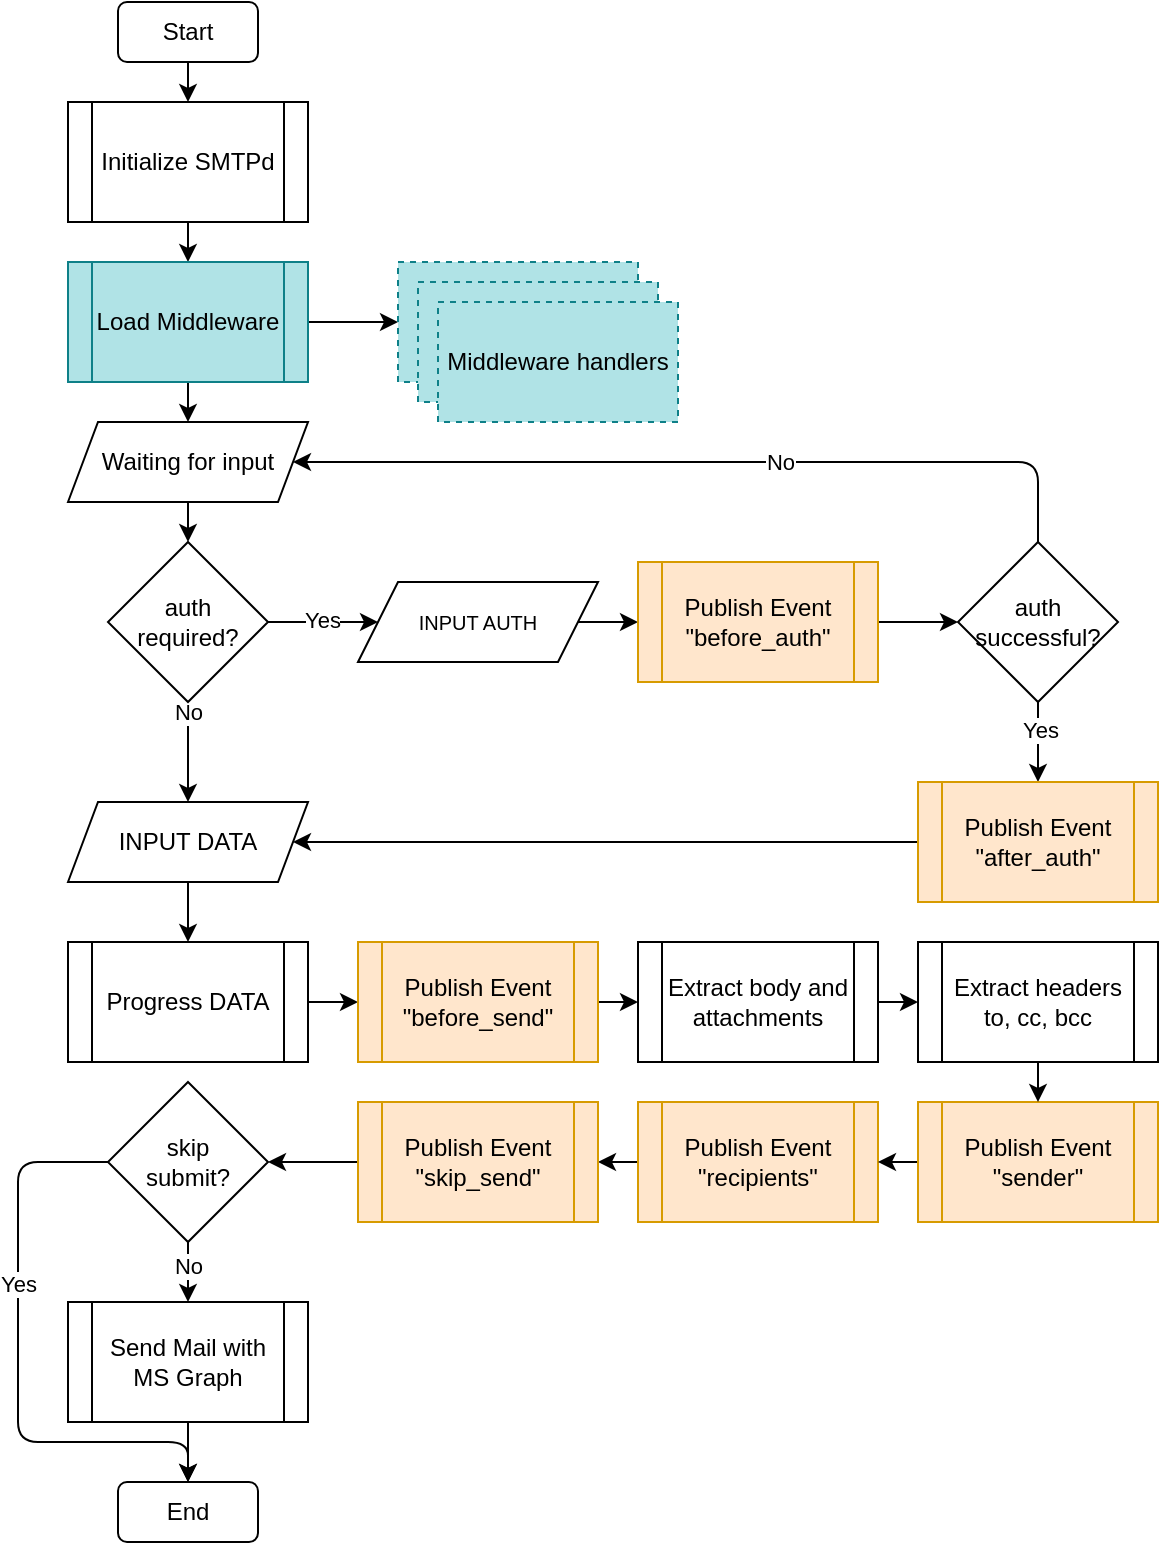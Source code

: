 <mxfile scale="1" border="20">
    <diagram id="ZXEy_okIubqBB3eVG5TF" name="Page-1">
        <mxGraphModel dx="1017" dy="816" grid="1" gridSize="10" guides="1" tooltips="1" connect="1" arrows="1" fold="1" page="1" pageScale="1" pageWidth="800" pageHeight="800" math="0" shadow="0">
            <root>
                <mxCell id="0"/>
                <mxCell id="1" parent="0"/>
                <mxCell id="5" value="" style="edgeStyle=none;html=1;strokeColor=default;" parent="1" source="2" target="4" edge="1">
                    <mxGeometry relative="1" as="geometry"/>
                </mxCell>
                <mxCell id="2" value="Start" style="rounded=1;whiteSpace=wrap;html=1;" parent="1" vertex="1">
                    <mxGeometry x="80" y="20" width="70" height="30" as="geometry"/>
                </mxCell>
                <mxCell id="3" value="End" style="rounded=1;whiteSpace=wrap;html=1;" parent="1" vertex="1">
                    <mxGeometry x="80" y="760" width="70" height="30" as="geometry"/>
                </mxCell>
                <mxCell id="7" value="" style="edgeStyle=none;html=1;entryX=0.5;entryY=0;entryDx=0;entryDy=0;strokeColor=default;" parent="1" source="4" target="15" edge="1">
                    <mxGeometry relative="1" as="geometry"/>
                </mxCell>
                <mxCell id="4" value="Initialize SMTPd" style="shape=process;whiteSpace=wrap;html=1;backgroundOutline=1;" parent="1" vertex="1">
                    <mxGeometry x="55" y="70" width="120" height="60" as="geometry"/>
                </mxCell>
                <mxCell id="36" value="" style="edgeStyle=none;html=1;" parent="1" source="6" target="13" edge="1">
                    <mxGeometry relative="1" as="geometry"/>
                </mxCell>
                <mxCell id="6" value="INPUT DATA" style="shape=parallelogram;perimeter=parallelogramPerimeter;whiteSpace=wrap;html=1;fixedSize=1;size=15;" parent="1" vertex="1">
                    <mxGeometry x="55" y="420" width="120" height="40" as="geometry"/>
                </mxCell>
                <mxCell id="74" value="" style="edgeStyle=none;html=1;" parent="1" source="13" target="73" edge="1">
                    <mxGeometry relative="1" as="geometry"/>
                </mxCell>
                <mxCell id="13" value="Progress DATA" style="shape=process;whiteSpace=wrap;html=1;backgroundOutline=1;" parent="1" vertex="1">
                    <mxGeometry x="55" y="490" width="120" height="60" as="geometry"/>
                </mxCell>
                <mxCell id="17" value="" style="edgeStyle=none;html=1;entryX=0.5;entryY=0;entryDx=0;entryDy=0;" parent="1" source="15" target="52" edge="1">
                    <mxGeometry relative="1" as="geometry"/>
                </mxCell>
                <mxCell id="113" style="edgeStyle=none;html=1;entryX=0;entryY=0.5;entryDx=0;entryDy=0;" parent="1" source="15" target="97" edge="1">
                    <mxGeometry relative="1" as="geometry"/>
                </mxCell>
                <mxCell id="15" value="Load Middleware" style="shape=process;whiteSpace=wrap;html=1;backgroundOutline=1;fillColor=#b0e3e6;strokeColor=#0e8088;" parent="1" vertex="1">
                    <mxGeometry x="55" y="150" width="120" height="60" as="geometry"/>
                </mxCell>
                <mxCell id="23" value="" style="edgeStyle=none;html=1;" parent="1" source="21" target="22" edge="1">
                    <mxGeometry relative="1" as="geometry"/>
                </mxCell>
                <mxCell id="24" value="Yes" style="edgeLabel;html=1;align=center;verticalAlign=middle;resizable=0;points=[];" parent="23" vertex="1" connectable="0">
                    <mxGeometry x="-0.024" y="1" relative="1" as="geometry">
                        <mxPoint as="offset"/>
                    </mxGeometry>
                </mxCell>
                <mxCell id="26" value="" style="edgeStyle=none;html=1;" parent="1" source="21" target="6" edge="1">
                    <mxGeometry relative="1" as="geometry"/>
                </mxCell>
                <mxCell id="27" value="No" style="edgeLabel;html=1;align=center;verticalAlign=middle;resizable=0;points=[];" parent="26" vertex="1" connectable="0">
                    <mxGeometry y="-3" relative="1" as="geometry">
                        <mxPoint x="3" y="-20" as="offset"/>
                    </mxGeometry>
                </mxCell>
                <mxCell id="21" value="auth&lt;br&gt;required?" style="rhombus;whiteSpace=wrap;html=1;fontSize=12;" parent="1" vertex="1">
                    <mxGeometry x="75" y="290" width="80" height="80" as="geometry"/>
                </mxCell>
                <mxCell id="61" value="" style="edgeStyle=none;html=1;" parent="1" source="22" target="60" edge="1">
                    <mxGeometry relative="1" as="geometry"/>
                </mxCell>
                <mxCell id="22" value="INPUT AUTH" style="shape=parallelogram;perimeter=parallelogramPerimeter;whiteSpace=wrap;html=1;fixedSize=1;fontSize=10;" parent="1" vertex="1">
                    <mxGeometry x="200" y="310" width="120" height="40" as="geometry"/>
                </mxCell>
                <mxCell id="65" value="" style="edgeStyle=none;html=1;entryX=1;entryY=0.5;entryDx=0;entryDy=0;" parent="1" source="29" target="52" edge="1">
                    <mxGeometry relative="1" as="geometry">
                        <mxPoint x="620" y="330" as="targetPoint"/>
                        <Array as="points">
                            <mxPoint x="540" y="250"/>
                        </Array>
                    </mxGeometry>
                </mxCell>
                <mxCell id="66" value="No" style="edgeLabel;html=1;align=center;verticalAlign=middle;resizable=0;points=[];" parent="65" vertex="1" connectable="0">
                    <mxGeometry x="-0.342" relative="1" as="geometry">
                        <mxPoint x="-34" as="offset"/>
                    </mxGeometry>
                </mxCell>
                <mxCell id="68" value="" style="edgeStyle=none;html=1;entryX=0.5;entryY=0;entryDx=0;entryDy=0;" parent="1" source="29" target="70" edge="1">
                    <mxGeometry relative="1" as="geometry">
                        <mxPoint x="540" y="410" as="targetPoint"/>
                    </mxGeometry>
                </mxCell>
                <mxCell id="69" value="Yes" style="edgeLabel;html=1;align=center;verticalAlign=middle;resizable=0;points=[];" parent="68" vertex="1" connectable="0">
                    <mxGeometry x="-0.292" y="1" relative="1" as="geometry">
                        <mxPoint as="offset"/>
                    </mxGeometry>
                </mxCell>
                <mxCell id="29" value="auth successful?" style="rhombus;whiteSpace=wrap;html=1;fontSize=12;spacing=2;" parent="1" vertex="1">
                    <mxGeometry x="500" y="290" width="80" height="80" as="geometry"/>
                </mxCell>
                <mxCell id="47" value="" style="edgeStyle=none;html=1;" parent="1" source="44" target="3" edge="1">
                    <mxGeometry relative="1" as="geometry"/>
                </mxCell>
                <mxCell id="44" value="Send Mail with MS Graph" style="shape=process;whiteSpace=wrap;html=1;backgroundOutline=1;" parent="1" vertex="1">
                    <mxGeometry x="55" y="670" width="120" height="60" as="geometry"/>
                </mxCell>
                <mxCell id="53" value="" style="edgeStyle=none;html=1;" parent="1" source="52" target="21" edge="1">
                    <mxGeometry relative="1" as="geometry"/>
                </mxCell>
                <mxCell id="52" value="Waiting for input" style="shape=parallelogram;perimeter=parallelogramPerimeter;whiteSpace=wrap;html=1;fixedSize=1;size=15;" parent="1" vertex="1">
                    <mxGeometry x="55" y="230" width="120" height="40" as="geometry"/>
                </mxCell>
                <mxCell id="64" value="" style="edgeStyle=none;html=1;entryX=0;entryY=0.5;entryDx=0;entryDy=0;" parent="1" source="60" target="29" edge="1">
                    <mxGeometry relative="1" as="geometry">
                        <mxPoint x="570" y="330" as="targetPoint"/>
                    </mxGeometry>
                </mxCell>
                <mxCell id="60" value="Publish Event&#xa;&quot;before_auth&quot;" style="shape=process;backgroundOutline=1;fontSize=12;fillColor=#ffe6cc;strokeColor=#d79b00;whiteSpace=wrap;fontColor=default;align=center;verticalAlign=middle;fontFamily=Helvetica;" parent="1" vertex="1">
                    <mxGeometry x="340" y="300" width="120" height="60" as="geometry"/>
                </mxCell>
                <mxCell id="72" style="edgeStyle=none;html=1;entryX=1;entryY=0.5;entryDx=0;entryDy=0;" parent="1" source="70" target="6" edge="1">
                    <mxGeometry relative="1" as="geometry"/>
                </mxCell>
                <mxCell id="70" value="Publish Event&#xa;&quot;after_auth&quot;" style="shape=process;whiteSpace=wrap;backgroundOutline=1;fontSize=12;fillColor=#ffe6cc;strokeColor=#d79b00;" parent="1" vertex="1">
                    <mxGeometry x="480" y="410" width="120" height="60" as="geometry"/>
                </mxCell>
                <mxCell id="83" value="" style="edgeStyle=none;html=1;" parent="1" source="73" target="82" edge="1">
                    <mxGeometry relative="1" as="geometry"/>
                </mxCell>
                <mxCell id="73" value="Publish Event&#xa;&quot;before_send&quot;" style="shape=process;whiteSpace=wrap;backgroundOutline=1;fillColor=#ffe6cc;strokeColor=#d79b00;" parent="1" vertex="1">
                    <mxGeometry x="200" y="490" width="120" height="60" as="geometry"/>
                </mxCell>
                <mxCell id="89" value="" style="edgeStyle=none;html=1;" parent="1" source="78" target="88" edge="1">
                    <mxGeometry relative="1" as="geometry"/>
                </mxCell>
                <mxCell id="78" value="Publish Event&#xa;&quot;recipients&quot;" style="shape=process;whiteSpace=wrap;backgroundOutline=1;fillColor=#ffe6cc;strokeColor=#d79b00;" parent="1" vertex="1">
                    <mxGeometry x="340" y="570" width="120" height="60" as="geometry"/>
                </mxCell>
                <mxCell id="87" value="" style="edgeStyle=none;html=1;" parent="1" source="76" target="78" edge="1">
                    <mxGeometry relative="1" as="geometry"/>
                </mxCell>
                <mxCell id="76" value="Publish Event&#xa;&quot;sender&quot;" style="shape=process;whiteSpace=wrap;backgroundOutline=1;fillColor=#ffe6cc;strokeColor=#d79b00;" parent="1" vertex="1">
                    <mxGeometry x="480" y="570" width="120" height="60" as="geometry"/>
                </mxCell>
                <mxCell id="85" value="" style="edgeStyle=none;html=1;" parent="1" source="82" target="84" edge="1">
                    <mxGeometry relative="1" as="geometry"/>
                </mxCell>
                <mxCell id="82" value="Extract body and attachments" style="shape=process;whiteSpace=wrap;html=1;backgroundOutline=1;" parent="1" vertex="1">
                    <mxGeometry x="340" y="490" width="120" height="60" as="geometry"/>
                </mxCell>
                <mxCell id="86" value="" style="edgeStyle=none;html=1;" parent="1" source="84" target="76" edge="1">
                    <mxGeometry relative="1" as="geometry"/>
                </mxCell>
                <mxCell id="84" value="Extract headers&lt;br&gt;to, cc, bcc" style="shape=process;whiteSpace=wrap;html=1;backgroundOutline=1;" parent="1" vertex="1">
                    <mxGeometry x="480" y="490" width="120" height="60" as="geometry"/>
                </mxCell>
                <mxCell id="91" value="" style="edgeStyle=none;html=1;" parent="1" source="88" target="90" edge="1">
                    <mxGeometry relative="1" as="geometry"/>
                </mxCell>
                <mxCell id="88" value="Publish Event&#xa;&quot;skip_send&quot;" style="shape=process;whiteSpace=wrap;backgroundOutline=1;fillColor=#ffe6cc;strokeColor=#d79b00;" parent="1" vertex="1">
                    <mxGeometry x="200" y="570" width="120" height="60" as="geometry"/>
                </mxCell>
                <mxCell id="92" value="" style="edgeStyle=none;html=1;" parent="1" source="90" target="44" edge="1">
                    <mxGeometry relative="1" as="geometry"/>
                </mxCell>
                <mxCell id="94" value="No" style="edgeLabel;html=1;align=center;verticalAlign=middle;resizable=0;points=[];" parent="92" vertex="1" connectable="0">
                    <mxGeometry x="-0.193" relative="1" as="geometry">
                        <mxPoint as="offset"/>
                    </mxGeometry>
                </mxCell>
                <mxCell id="95" style="edgeStyle=none;html=1;entryX=0.5;entryY=0;entryDx=0;entryDy=0;" parent="1" source="90" target="3" edge="1">
                    <mxGeometry relative="1" as="geometry">
                        <Array as="points">
                            <mxPoint x="30" y="600"/>
                            <mxPoint x="30" y="670"/>
                            <mxPoint x="30" y="740"/>
                            <mxPoint x="115" y="740"/>
                        </Array>
                    </mxGeometry>
                </mxCell>
                <mxCell id="96" value="Yes" style="edgeLabel;html=1;align=center;verticalAlign=middle;resizable=0;points=[];" parent="95" vertex="1" connectable="0">
                    <mxGeometry x="-0.347" relative="1" as="geometry">
                        <mxPoint y="11" as="offset"/>
                    </mxGeometry>
                </mxCell>
                <mxCell id="90" value="skip&lt;br&gt;submit?" style="rhombus;whiteSpace=wrap;html=1;fontSize=12;spacing=4;" parent="1" vertex="1">
                    <mxGeometry x="75" y="560" width="80" height="80" as="geometry"/>
                </mxCell>
                <mxCell id="97" value="" style="rounded=0;whiteSpace=wrap;html=1;dashed=1;fillColor=#b0e3e6;strokeColor=#0e8088;" parent="1" vertex="1">
                    <mxGeometry x="220" y="150" width="120" height="60" as="geometry"/>
                </mxCell>
                <mxCell id="98" value="" style="rounded=0;whiteSpace=wrap;html=1;dashed=1;fillColor=#b0e3e6;strokeColor=#0e8088;" parent="1" vertex="1">
                    <mxGeometry x="230" y="160" width="120" height="60" as="geometry"/>
                </mxCell>
                <mxCell id="99" value="Middleware handlers" style="rounded=0;whiteSpace=wrap;html=1;dashed=1;fillColor=#b0e3e6;strokeColor=#0e8088;" parent="1" vertex="1">
                    <mxGeometry x="240" y="170" width="120" height="60" as="geometry"/>
                </mxCell>
            </root>
        </mxGraphModel>
    </diagram>
</mxfile>